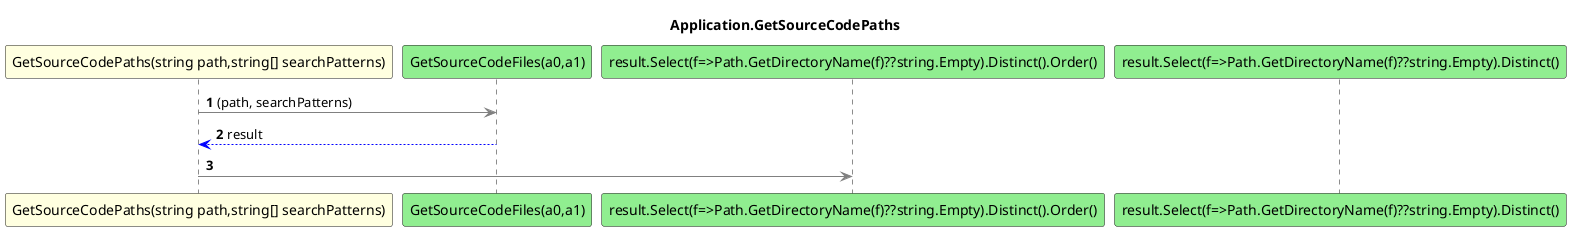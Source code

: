 @startuml Application.GetSourceCodePaths
title Application.GetSourceCodePaths
participant "GetSourceCodePaths(string path,string[] searchPatterns)" as GetSourceCodePaths_p0_p1 #LightYellow
participant "GetSourceCodeFiles(a0,a1)" as GetSourceCodeFiles_a0_a1 #LightGreen
participant "result.Select(f=>Path.GetDirectoryName(f)??string.Empty).Distinct().Order()" as result_Select_f_Path_GetDirectoryName_f_string_Empty_Distinct_Order #LightGreen
participant "result.Select(f=>Path.GetDirectoryName(f)??string.Empty).Distinct()" as result_Select_f_Path_GetDirectoryName_f_string_Empty_Distinct #LightGreen
autonumber
GetSourceCodePaths_p0_p1 -[#grey]> GetSourceCodeFiles_a0_a1 : (path, searchPatterns)
GetSourceCodeFiles_a0_a1 -[#blue]-> GetSourceCodePaths_p0_p1 : result
GetSourceCodePaths_p0_p1 -[#grey]> result_Select_f_Path_GetDirectoryName_f_string_Empty_Distinct_Order
@enduml
